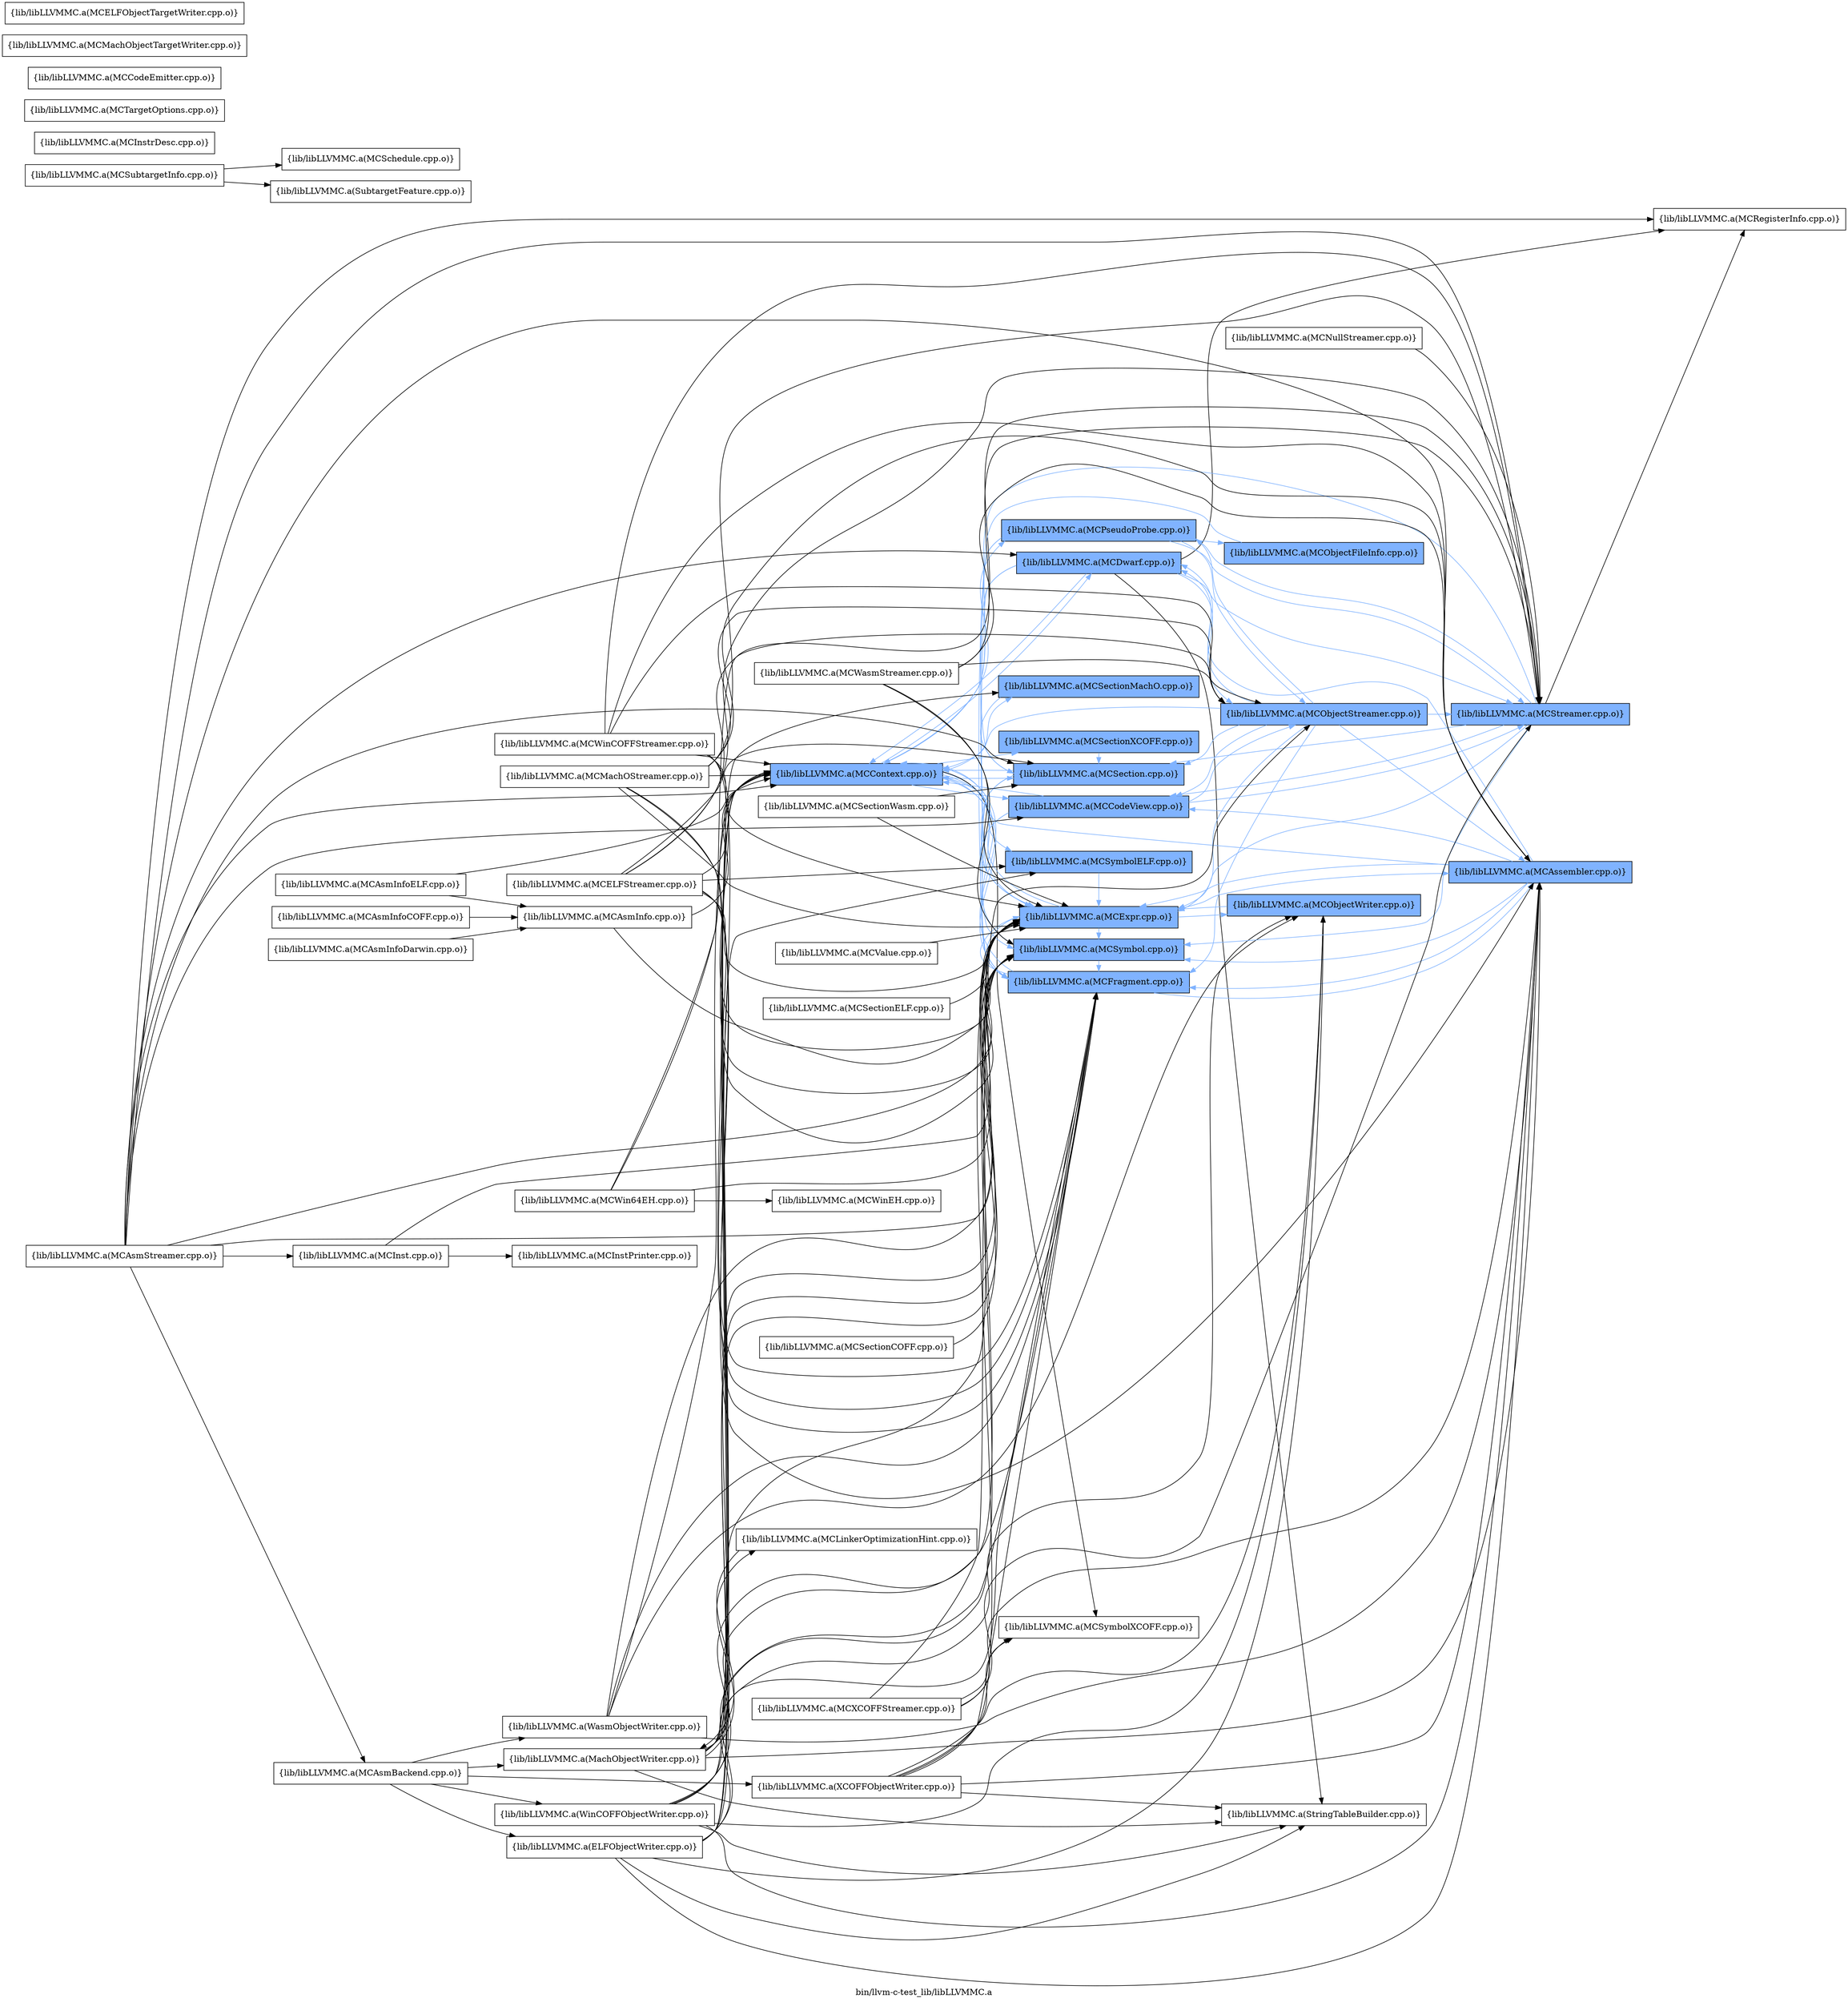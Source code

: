 digraph "bin/llvm-c-test_lib/libLLVMMC.a" {
	label="bin/llvm-c-test_lib/libLLVMMC.a";
	rankdir=LR;
	{ rank=same; Node0x5613f580caf8;  }
	{ rank=same; Node0x5613f580c878; Node0x5613f580e9e8; Node0x5613f5816f58; Node0x5613f5817188; Node0x5613f580d868; Node0x5613f58110f8; Node0x5613f580bec8; Node0x5613f580f758; Node0x5613f5813768; Node0x5613f5813038; Node0x5613f58115f8;  }

	Node0x5613f580caf8 [shape=record,shape=box,group=1,style=filled,fillcolor="0.600000 0.5 1",label="{lib/libLLVMMC.a(MCContext.cpp.o)}"];
	Node0x5613f580caf8 -> Node0x5613f580c878[color="0.600000 0.5 1"];
	Node0x5613f580caf8 -> Node0x5613f580e9e8[color="0.600000 0.5 1"];
	Node0x5613f580caf8 -> Node0x5613f5816f58[color="0.600000 0.5 1"];
	Node0x5613f580caf8 -> Node0x5613f5817188[color="0.600000 0.5 1"];
	Node0x5613f580caf8 -> Node0x5613f580d868[color="0.600000 0.5 1"];
	Node0x5613f580caf8 -> Node0x5613f58110f8[color="0.600000 0.5 1"];
	Node0x5613f580caf8 -> Node0x5613f580bec8[color="0.600000 0.5 1"];
	Node0x5613f580caf8 -> Node0x5613f580f758[color="0.600000 0.5 1"];
	Node0x5613f580caf8 -> Node0x5613f5813768[color="0.600000 0.5 1"];
	Node0x5613f580caf8 -> Node0x5613f5813038[color="0.600000 0.5 1"];
	Node0x5613f580caf8 -> Node0x5613f58115f8;
	Node0x5613f5816f58 [shape=record,shape=box,group=1,style=filled,fillcolor="0.600000 0.5 1",label="{lib/libLLVMMC.a(MCExpr.cpp.o)}"];
	Node0x5613f5816f58 -> Node0x5613f58108d8[color="0.600000 0.5 1"];
	Node0x5613f5816f58 -> Node0x5613f580caf8[color="0.600000 0.5 1"];
	Node0x5613f5816f58 -> Node0x5613f5817188[color="0.600000 0.5 1"];
	Node0x5613f5816f58 -> Node0x5613f580ed58[color="0.600000 0.5 1"];
	Node0x5613f5816f58 -> Node0x5613f5813768[color="0.600000 0.5 1"];
	Node0x5613f5812b88 [shape=record,shape=box,group=0,label="{lib/libLLVMMC.a(MCSubtargetInfo.cpp.o)}"];
	Node0x5613f5812b88 -> Node0x5613f580e858;
	Node0x5613f5812b88 -> Node0x5613f580d458;
	Node0x5613f5815068 [shape=record,shape=box,group=0,label="{lib/libLLVMMC.a(MCInstrDesc.cpp.o)}"];
	Node0x5613f580dbd8 [shape=record,shape=box,group=0,label="{lib/libLLVMMC.a(MCRegisterInfo.cpp.o)}"];
	Node0x5613f580e858 [shape=record,shape=box,group=0,label="{lib/libLLVMMC.a(MCSchedule.cpp.o)}"];
	Node0x5613f580f2a8 [shape=record,shape=box,group=0,label="{lib/libLLVMMC.a(MCAsmInfo.cpp.o)}"];
	Node0x5613f580f2a8 -> Node0x5613f580caf8;
	Node0x5613f580f2a8 -> Node0x5613f5816f58;
	Node0x5613f5812278 [shape=record,shape=box,group=0,label="{lib/libLLVMMC.a(MCTargetOptions.cpp.o)}"];
	Node0x5613f58158d8 [shape=record,shape=box,group=0,label="{lib/libLLVMMC.a(MCInstPrinter.cpp.o)}"];
	Node0x5613f58105b8 [shape=record,shape=box,group=0,label="{lib/libLLVMMC.a(MCAsmBackend.cpp.o)}"];
	Node0x5613f58105b8 -> Node0x5613f5810018;
	Node0x5613f58105b8 -> Node0x5613f5809ad8;
	Node0x5613f58105b8 -> Node0x5613f580d138;
	Node0x5613f58105b8 -> Node0x5613f580c788;
	Node0x5613f58105b8 -> Node0x5613f580def8;
	Node0x5613f58108d8 [shape=record,shape=box,group=1,style=filled,fillcolor="0.600000 0.5 1",label="{lib/libLLVMMC.a(MCAssembler.cpp.o)}"];
	Node0x5613f58108d8 -> Node0x5613f580c878[color="0.600000 0.5 1"];
	Node0x5613f58108d8 -> Node0x5613f580caf8[color="0.600000 0.5 1"];
	Node0x5613f58108d8 -> Node0x5613f580e9e8[color="0.600000 0.5 1"];
	Node0x5613f58108d8 -> Node0x5613f5816f58[color="0.600000 0.5 1"];
	Node0x5613f58108d8 -> Node0x5613f5817188[color="0.600000 0.5 1"];
	Node0x5613f58108d8 -> Node0x5613f5813768[color="0.600000 0.5 1"];
	Node0x5613f5817188 [shape=record,shape=box,group=1,style=filled,fillcolor="0.600000 0.5 1",label="{lib/libLLVMMC.a(MCFragment.cpp.o)}"];
	Node0x5613f5817188 -> Node0x5613f58108d8[color="0.600000 0.5 1"];
	Node0x5613f5817188 -> Node0x5613f580caf8[color="0.600000 0.5 1"];
	Node0x5613f5817188 -> Node0x5613f5816f58[color="0.600000 0.5 1"];
	Node0x5613f5816828 [shape=record,shape=box,group=0,label="{lib/libLLVMMC.a(MCInst.cpp.o)}"];
	Node0x5613f5816828 -> Node0x5613f5816f58;
	Node0x5613f5816828 -> Node0x5613f58158d8;
	Node0x5613f5812fe8 [shape=record,shape=box,group=1,style=filled,fillcolor="0.600000 0.5 1",label="{lib/libLLVMMC.a(MCObjectStreamer.cpp.o)}"];
	Node0x5613f5812fe8 -> Node0x5613f58108d8[color="0.600000 0.5 1"];
	Node0x5613f5812fe8 -> Node0x5613f580c878[color="0.600000 0.5 1"];
	Node0x5613f5812fe8 -> Node0x5613f580caf8[color="0.600000 0.5 1"];
	Node0x5613f5812fe8 -> Node0x5613f580e9e8[color="0.600000 0.5 1"];
	Node0x5613f5812fe8 -> Node0x5613f5816f58[color="0.600000 0.5 1"];
	Node0x5613f5812fe8 -> Node0x5613f5817188[color="0.600000 0.5 1"];
	Node0x5613f5812fe8 -> Node0x5613f580d868[color="0.600000 0.5 1"];
	Node0x5613f5812fe8 -> Node0x5613f58110f8[color="0.600000 0.5 1"];
	Node0x5613f5812fe8 -> Node0x5613f581b238[color="0.600000 0.5 1"];
	Node0x5613f580e998 [shape=record,shape=box,group=0,label="{lib/libLLVMMC.a(MCAsmInfoCOFF.cpp.o)}"];
	Node0x5613f580e998 -> Node0x5613f580f2a8;
	Node0x5613f580f0c8 [shape=record,shape=box,group=0,label="{lib/libLLVMMC.a(MCAsmInfoDarwin.cpp.o)}"];
	Node0x5613f580f0c8 -> Node0x5613f580f2a8;
	Node0x5613f580f7a8 [shape=record,shape=box,group=0,label="{lib/libLLVMMC.a(MCAsmInfoELF.cpp.o)}"];
	Node0x5613f580f7a8 -> Node0x5613f580f2a8;
	Node0x5613f580f7a8 -> Node0x5613f580caf8;
	Node0x5613f5810fb8 [shape=record,shape=box,group=0,label="{lib/libLLVMMC.a(MCCodeEmitter.cpp.o)}"];
	Node0x5613f5814348 [shape=record,shape=box,group=0,label="{lib/libLLVMMC.a(MCMachObjectTargetWriter.cpp.o)}"];
	Node0x5613f5813768 [shape=record,shape=box,group=1,style=filled,fillcolor="0.600000 0.5 1",label="{lib/libLLVMMC.a(MCSymbol.cpp.o)}"];
	Node0x5613f5813768 -> Node0x5613f5817188[color="0.600000 0.5 1"];
	Node0x5613f5809ad8 [shape=record,shape=box,group=0,label="{lib/libLLVMMC.a(MachObjectWriter.cpp.o)}"];
	Node0x5613f5809ad8 -> Node0x5613f58108d8;
	Node0x5613f5809ad8 -> Node0x5613f580caf8;
	Node0x5613f5809ad8 -> Node0x5613f5816f58;
	Node0x5613f5809ad8 -> Node0x5613f5817188;
	Node0x5613f5809ad8 -> Node0x5613f580ed58;
	Node0x5613f5809ad8 -> Node0x5613f580bec8;
	Node0x5613f5809ad8 -> Node0x5613f5813768;
	Node0x5613f5809ad8 -> Node0x5613f580e5d8;
	Node0x5613f5809ad8 -> Node0x5613f580b4c8;
	Node0x5613f580e088 [shape=record,shape=box,group=0,label="{lib/libLLVMMC.a(MCELFObjectTargetWriter.cpp.o)}"];
	Node0x5613f5811b98 [shape=record,shape=box,group=0,label="{lib/libLLVMMC.a(MCValue.cpp.o)}"];
	Node0x5613f5811b98 -> Node0x5613f5816f58;
	Node0x5613f580c788 [shape=record,shape=box,group=0,label="{lib/libLLVMMC.a(WinCOFFObjectWriter.cpp.o)}"];
	Node0x5613f580c788 -> Node0x5613f58108d8;
	Node0x5613f580c788 -> Node0x5613f580caf8;
	Node0x5613f580c788 -> Node0x5613f5816f58;
	Node0x5613f580c788 -> Node0x5613f5817188;
	Node0x5613f580c788 -> Node0x5613f580ed58;
	Node0x5613f580c788 -> Node0x5613f5813768;
	Node0x5613f580c788 -> Node0x5613f580b4c8;
	Node0x5613f581b238 [shape=record,shape=box,group=1,style=filled,fillcolor="0.600000 0.5 1",label="{lib/libLLVMMC.a(MCStreamer.cpp.o)}"];
	Node0x5613f581b238 -> Node0x5613f580c878[color="0.600000 0.5 1"];
	Node0x5613f581b238 -> Node0x5613f580caf8[color="0.600000 0.5 1"];
	Node0x5613f581b238 -> Node0x5613f5816f58[color="0.600000 0.5 1"];
	Node0x5613f581b238 -> Node0x5613f580d868[color="0.600000 0.5 1"];
	Node0x5613f581b238 -> Node0x5613f580dbd8;
	Node0x5613f581b238 -> Node0x5613f58110f8[color="0.600000 0.5 1"];
	Node0x5613f581b238 -> Node0x5613f5813768[color="0.600000 0.5 1"];
	Node0x5613f5814fc8 [shape=record,shape=box,group=0,label="{lib/libLLVMMC.a(MCWin64EH.cpp.o)}"];
	Node0x5613f5814fc8 -> Node0x5613f580caf8;
	Node0x5613f5814fc8 -> Node0x5613f5816f58;
	Node0x5613f5814fc8 -> Node0x5613f581b238;
	Node0x5613f5814fc8 -> Node0x5613f5814b18;
	Node0x5613f58142a8 [shape=record,shape=box,group=0,label="{lib/libLLVMMC.a(MCWinCOFFStreamer.cpp.o)}"];
	Node0x5613f58142a8 -> Node0x5613f58108d8;
	Node0x5613f58142a8 -> Node0x5613f580caf8;
	Node0x5613f58142a8 -> Node0x5613f5816f58;
	Node0x5613f58142a8 -> Node0x5613f5817188;
	Node0x5613f58142a8 -> Node0x5613f5812fe8;
	Node0x5613f58142a8 -> Node0x5613f581b238;
	Node0x5613f58142a8 -> Node0x5613f5813768;
	Node0x5613f5814b18 [shape=record,shape=box,group=0,label="{lib/libLLVMMC.a(MCWinEH.cpp.o)}"];
	Node0x5613f580c878 [shape=record,shape=box,group=1,style=filled,fillcolor="0.600000 0.5 1",label="{lib/libLLVMMC.a(MCCodeView.cpp.o)}"];
	Node0x5613f580c878 -> Node0x5613f580caf8[color="0.600000 0.5 1"];
	Node0x5613f580c878 -> Node0x5613f5816f58[color="0.600000 0.5 1"];
	Node0x5613f580c878 -> Node0x5613f5817188[color="0.600000 0.5 1"];
	Node0x5613f580c878 -> Node0x5613f5812fe8[color="0.600000 0.5 1"];
	Node0x5613f580c878 -> Node0x5613f581b238[color="0.600000 0.5 1"];
	Node0x5613f580d458 [shape=record,shape=box,group=0,label="{lib/libLLVMMC.a(SubtargetFeature.cpp.o)}"];
	Node0x5613f5813e48 [shape=record,shape=box,group=1,style=filled,fillcolor="0.600000 0.5 1",label="{lib/libLLVMMC.a(MCObjectFileInfo.cpp.o)}"];
	Node0x5613f5813e48 -> Node0x5613f580caf8[color="0.600000 0.5 1"];
	Node0x5613f580b4c8 [shape=record,shape=box,group=0,label="{lib/libLLVMMC.a(StringTableBuilder.cpp.o)}"];
	Node0x5613f580ffc8 [shape=record,shape=box,group=0,label="{lib/libLLVMMC.a(MCAsmStreamer.cpp.o)}"];
	Node0x5613f580ffc8 -> Node0x5613f58105b8;
	Node0x5613f580ffc8 -> Node0x5613f58108d8;
	Node0x5613f580ffc8 -> Node0x5613f580c878;
	Node0x5613f580ffc8 -> Node0x5613f580caf8;
	Node0x5613f580ffc8 -> Node0x5613f580e9e8;
	Node0x5613f580ffc8 -> Node0x5613f5816f58;
	Node0x5613f580ffc8 -> Node0x5613f5816828;
	Node0x5613f580ffc8 -> Node0x5613f580dbd8;
	Node0x5613f580ffc8 -> Node0x5613f58110f8;
	Node0x5613f580ffc8 -> Node0x5613f581b238;
	Node0x5613f580ffc8 -> Node0x5613f5813768;
	Node0x5613f5817728 [shape=record,shape=box,group=0,label="{lib/libLLVMMC.a(MCELFStreamer.cpp.o)}"];
	Node0x5613f5817728 -> Node0x5613f58108d8;
	Node0x5613f5817728 -> Node0x5613f580caf8;
	Node0x5613f5817728 -> Node0x5613f5816f58;
	Node0x5613f5817728 -> Node0x5613f5817188;
	Node0x5613f5817728 -> Node0x5613f5812fe8;
	Node0x5613f5817728 -> Node0x5613f58110f8;
	Node0x5613f5817728 -> Node0x5613f581b238;
	Node0x5613f5817728 -> Node0x5613f5813768;
	Node0x5613f5817728 -> Node0x5613f5813038;
	Node0x5613f5815388 [shape=record,shape=box,group=0,label="{lib/libLLVMMC.a(MCMachOStreamer.cpp.o)}"];
	Node0x5613f5815388 -> Node0x5613f58108d8;
	Node0x5613f5815388 -> Node0x5613f580caf8;
	Node0x5613f5815388 -> Node0x5613f5816f58;
	Node0x5613f5815388 -> Node0x5613f5817188;
	Node0x5613f5815388 -> Node0x5613f5812fe8;
	Node0x5613f5815388 -> Node0x5613f581b238;
	Node0x5613f5815388 -> Node0x5613f5813768;
	Node0x5613f5813b78 [shape=record,shape=box,group=0,label="{lib/libLLVMMC.a(MCNullStreamer.cpp.o)}"];
	Node0x5613f5813b78 -> Node0x5613f581b238;
	Node0x5613f5815d38 [shape=record,shape=box,group=0,label="{lib/libLLVMMC.a(MCWasmStreamer.cpp.o)}"];
	Node0x5613f5815d38 -> Node0x5613f58108d8;
	Node0x5613f5815d38 -> Node0x5613f5816f58;
	Node0x5613f5815d38 -> Node0x5613f5812fe8;
	Node0x5613f5815d38 -> Node0x5613f581b238;
	Node0x5613f5815d38 -> Node0x5613f5813768;
	Node0x5613f5813e98 [shape=record,shape=box,group=0,label="{lib/libLLVMMC.a(MCXCOFFStreamer.cpp.o)}"];
	Node0x5613f5813e98 -> Node0x5613f58108d8;
	Node0x5613f5813e98 -> Node0x5613f5812fe8;
	Node0x5613f5813e98 -> Node0x5613f581b238;
	Node0x5613f5813e98 -> Node0x5613f58115f8;
	Node0x5613f580bec8 [shape=record,shape=box,group=1,style=filled,fillcolor="0.600000 0.5 1",label="{lib/libLLVMMC.a(MCSectionMachO.cpp.o)}"];
	Node0x5613f580bec8 -> Node0x5613f58110f8[color="0.600000 0.5 1"];
	Node0x5613f58115f8 [shape=record,shape=box,group=0,label="{lib/libLLVMMC.a(MCSymbolXCOFF.cpp.o)}"];
	Node0x5613f580e9e8 [shape=record,shape=box,group=1,style=filled,fillcolor="0.600000 0.5 1",label="{lib/libLLVMMC.a(MCDwarf.cpp.o)}"];
	Node0x5613f580e9e8 -> Node0x5613f580caf8[color="0.600000 0.5 1"];
	Node0x5613f580e9e8 -> Node0x5613f5816f58[color="0.600000 0.5 1"];
	Node0x5613f580e9e8 -> Node0x5613f5812fe8[color="0.600000 0.5 1"];
	Node0x5613f580e9e8 -> Node0x5613f580dbd8;
	Node0x5613f580e9e8 -> Node0x5613f58110f8[color="0.600000 0.5 1"];
	Node0x5613f580e9e8 -> Node0x5613f581b238[color="0.600000 0.5 1"];
	Node0x5613f580e9e8 -> Node0x5613f580b4c8;
	Node0x5613f580c3c8 [shape=record,shape=box,group=0,label="{lib/libLLVMMC.a(MCSectionCOFF.cpp.o)}"];
	Node0x5613f580c3c8 -> Node0x5613f5813768;
	Node0x5613f5810018 [shape=record,shape=box,group=0,label="{lib/libLLVMMC.a(ELFObjectWriter.cpp.o)}"];
	Node0x5613f5810018 -> Node0x5613f58108d8;
	Node0x5613f5810018 -> Node0x5613f580caf8;
	Node0x5613f5810018 -> Node0x5613f5816f58;
	Node0x5613f5810018 -> Node0x5613f5817188;
	Node0x5613f5810018 -> Node0x5613f580ed58;
	Node0x5613f5810018 -> Node0x5613f5813768;
	Node0x5613f5810018 -> Node0x5613f5813038;
	Node0x5613f5810018 -> Node0x5613f580b4c8;
	Node0x5613f580d138 [shape=record,shape=box,group=0,label="{lib/libLLVMMC.a(WasmObjectWriter.cpp.o)}"];
	Node0x5613f580d138 -> Node0x5613f58108d8;
	Node0x5613f580d138 -> Node0x5613f580caf8;
	Node0x5613f580d138 -> Node0x5613f5816f58;
	Node0x5613f580d138 -> Node0x5613f5817188;
	Node0x5613f580d138 -> Node0x5613f580ed58;
	Node0x5613f580def8 [shape=record,shape=box,group=0,label="{lib/libLLVMMC.a(XCOFFObjectWriter.cpp.o)}"];
	Node0x5613f580def8 -> Node0x5613f58108d8;
	Node0x5613f580def8 -> Node0x5613f5816f58;
	Node0x5613f580def8 -> Node0x5613f5817188;
	Node0x5613f580def8 -> Node0x5613f580ed58;
	Node0x5613f580def8 -> Node0x5613f58115f8;
	Node0x5613f580def8 -> Node0x5613f580b4c8;
	Node0x5613f580ed58 [shape=record,shape=box,group=1,style=filled,fillcolor="0.600000 0.5 1",label="{lib/libLLVMMC.a(MCObjectWriter.cpp.o)}"];
	Node0x5613f580ed58 -> Node0x5613f5816f58[color="0.600000 0.5 1"];
	Node0x5613f5813038 [shape=record,shape=box,group=1,style=filled,fillcolor="0.600000 0.5 1",label="{lib/libLLVMMC.a(MCSymbolELF.cpp.o)}"];
	Node0x5613f5813038 -> Node0x5613f5816f58[color="0.600000 0.5 1"];
	Node0x5613f58110f8 [shape=record,shape=box,group=1,style=filled,fillcolor="0.600000 0.5 1",label="{lib/libLLVMMC.a(MCSection.cpp.o)}"];
	Node0x5613f58110f8 -> Node0x5613f580caf8[color="0.600000 0.5 1"];
	Node0x5613f58110f8 -> Node0x5613f5816f58[color="0.600000 0.5 1"];
	Node0x5613f58110f8 -> Node0x5613f5817188[color="0.600000 0.5 1"];
	Node0x5613f58110f8 -> Node0x5613f5813768[color="0.600000 0.5 1"];
	Node0x5613f580d868 [shape=record,shape=box,group=1,style=filled,fillcolor="0.600000 0.5 1",label="{lib/libLLVMMC.a(MCPseudoProbe.cpp.o)}"];
	Node0x5613f580d868 -> Node0x5613f5816f58[color="0.600000 0.5 1"];
	Node0x5613f580d868 -> Node0x5613f5817188[color="0.600000 0.5 1"];
	Node0x5613f580d868 -> Node0x5613f5813e48[color="0.600000 0.5 1"];
	Node0x5613f580d868 -> Node0x5613f5812fe8[color="0.600000 0.5 1"];
	Node0x5613f580d868 -> Node0x5613f581b238[color="0.600000 0.5 1"];
	Node0x5613f580f758 [shape=record,shape=box,group=1,style=filled,fillcolor="0.600000 0.5 1",label="{lib/libLLVMMC.a(MCSectionXCOFF.cpp.o)}"];
	Node0x5613f580f758 -> Node0x5613f58110f8[color="0.600000 0.5 1"];
	Node0x5613f580ff28 [shape=record,shape=box,group=0,label="{lib/libLLVMMC.a(MCSectionELF.cpp.o)}"];
	Node0x5613f580ff28 -> Node0x5613f5816f58;
	Node0x5613f580ee98 [shape=record,shape=box,group=0,label="{lib/libLLVMMC.a(MCSectionWasm.cpp.o)}"];
	Node0x5613f580ee98 -> Node0x5613f5816f58;
	Node0x5613f580ee98 -> Node0x5613f58110f8;
	Node0x5613f580e5d8 [shape=record,shape=box,group=0,label="{lib/libLLVMMC.a(MCLinkerOptimizationHint.cpp.o)}"];
	Node0x5613f580e5d8 -> Node0x5613f5809ad8;
}
